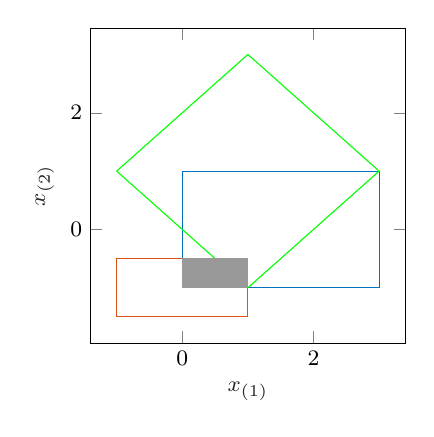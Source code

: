 % This file was created by matlab2tikz.
%
\definecolor{mycolor1}{rgb}{0.0,0.447,0.741}%
\definecolor{mycolor2}{rgb}{0.85,0.325,0.098}%
%
\begin{tikzpicture}
\footnotesize

\begin{axis}[%
width=4cm,
height=4cm,
at={(0in,0in)},
scale only axis,
xmin=-1.4,
xmax=3.4,
xlabel style={font=\color{white!15!black}},
xlabel={$x_{(1)}$},
ymin=-1.95,
ymax=3.45,
ylabel style={font=\color{white!15!black}},
ylabel={$x_{(2)}$},
axis background/.style={fill=white}
]
\addplot [color=mycolor1, forget plot]
  table[row sep=crcr]{%
0	-1\\
3	-1\\
3	1\\
0	1\\
0	-1\\
};
\addplot [color=mycolor2, forget plot]
  table[row sep=crcr]{%
-1	-1.5\\
1	-1.5\\
1	-0.5\\
-1	-0.5\\
-1	-1.5\\
};
\addplot [color=green, forget plot]
  table[row sep=crcr]{%
1	-1\\
3	1\\
1	3\\
-1	1\\
1	-1\\
};

\addplot[area legend, draw=white!60!black, fill=white!60!black, forget plot]
table[row sep=crcr] {%
x	y\\
0	-1\\
1	-1\\
1	-0.5\\
0	-0.5\\
0	-1\\
}--cycle;
\end{axis}
\end{tikzpicture}%